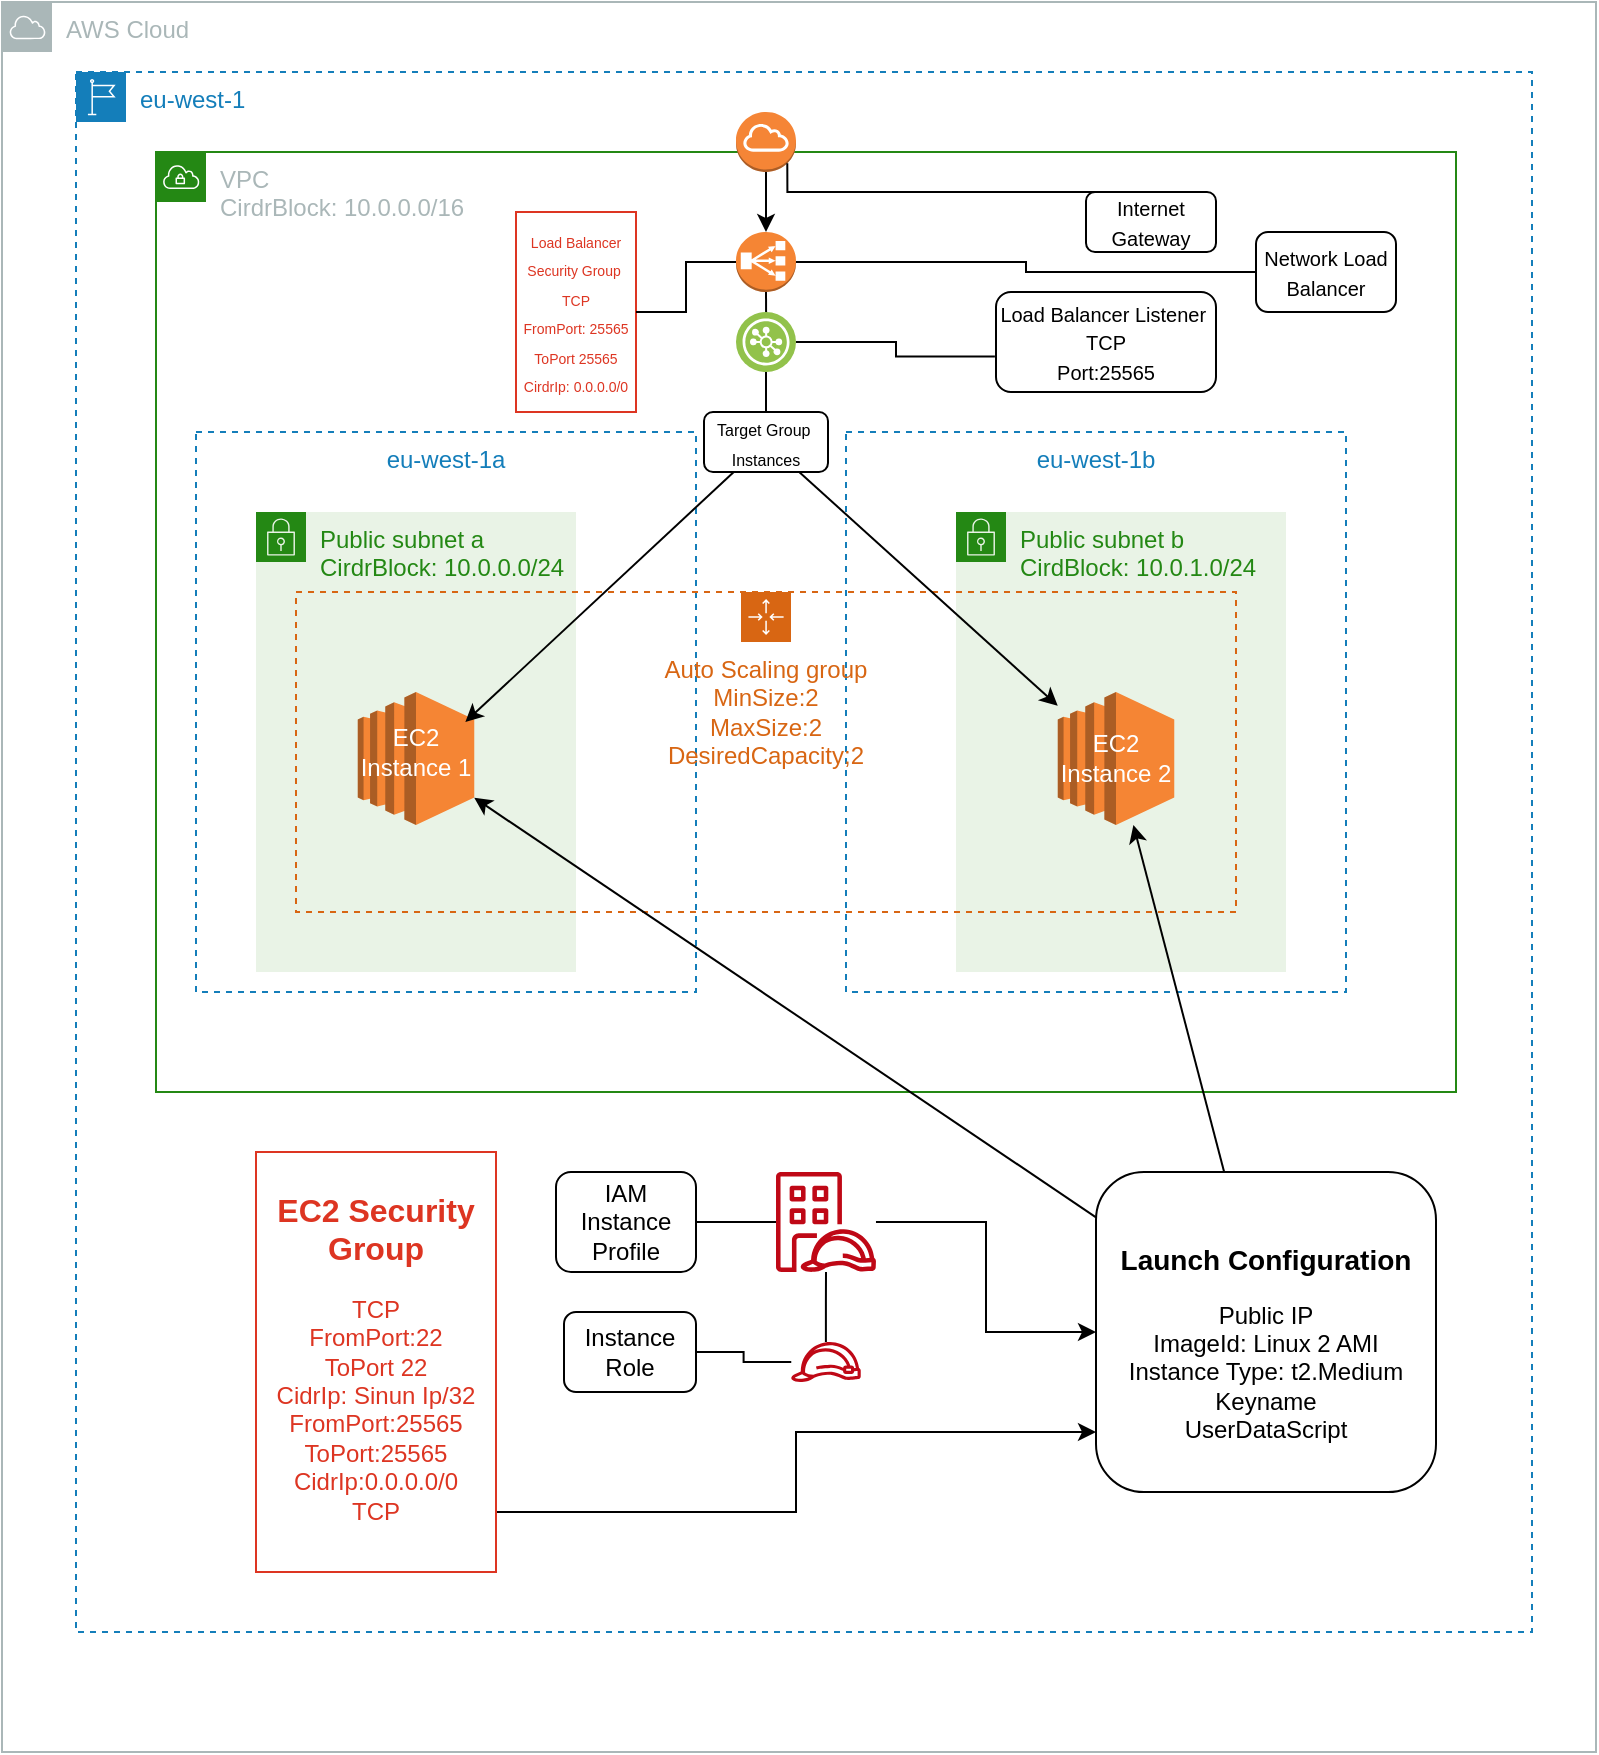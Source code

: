 <mxfile version="21.2.8" type="device">
  <diagram name="Page-1" id="Qg2OrWLeVfHGf72RMgvX">
    <mxGraphModel dx="1418" dy="828" grid="1" gridSize="10" guides="1" tooltips="1" connect="1" arrows="1" fold="1" page="1" pageScale="1" pageWidth="850" pageHeight="1100" math="0" shadow="0">
      <root>
        <mxCell id="0" />
        <mxCell id="1" parent="0" />
        <mxCell id="TAOECkfaEL6i9ALzN40c-16" value="VPC&lt;br&gt;CirdrBlock: 10.0.0.0/16&lt;br&gt;" style="points=[[0,0],[0.25,0],[0.5,0],[0.75,0],[1,0],[1,0.25],[1,0.5],[1,0.75],[1,1],[0.75,1],[0.5,1],[0.25,1],[0,1],[0,0.75],[0,0.5],[0,0.25]];outlineConnect=0;gradientColor=none;html=1;whiteSpace=wrap;fontSize=12;fontStyle=0;container=1;pointerEvents=0;collapsible=0;recursiveResize=0;shape=mxgraph.aws4.group;grIcon=mxgraph.aws4.group_vpc;strokeColor=#248814;fillColor=none;verticalAlign=top;align=left;spacingLeft=30;fontColor=#AAB7B8;dashed=0;" parent="1" vertex="1">
          <mxGeometry x="120" y="110" width="650" height="470" as="geometry" />
        </mxCell>
        <mxCell id="TAOECkfaEL6i9ALzN40c-14" value="" style="outlineConnect=0;dashed=0;verticalLabelPosition=bottom;verticalAlign=top;align=center;html=1;shape=mxgraph.aws3.internet_gateway;fillColor=#F58536;gradientColor=none;" parent="TAOECkfaEL6i9ALzN40c-16" vertex="1">
          <mxGeometry x="290" y="-20" width="30" height="30" as="geometry" />
        </mxCell>
        <mxCell id="TAOECkfaEL6i9ALzN40c-15" value="AWS Cloud" style="sketch=0;outlineConnect=0;gradientColor=none;html=1;whiteSpace=wrap;fontSize=12;fontStyle=0;shape=mxgraph.aws4.group;grIcon=mxgraph.aws4.group_aws_cloud;strokeColor=#AAB7B8;fillColor=none;verticalAlign=top;align=left;spacingLeft=30;fontColor=#AAB7B8;dashed=0;" parent="TAOECkfaEL6i9ALzN40c-16" vertex="1">
          <mxGeometry x="-77" y="-75" width="797" height="875" as="geometry" />
        </mxCell>
        <mxCell id="hLm-mik7qU94iCeDtOBD-51" value="&lt;font style=&quot;font-size: 10px;&quot;&gt;Internet Gateway&lt;/font&gt;" style="rounded=1;whiteSpace=wrap;html=1;" parent="TAOECkfaEL6i9ALzN40c-16" vertex="1">
          <mxGeometry x="465" y="20" width="65" height="30" as="geometry" />
        </mxCell>
        <mxCell id="hLm-mik7qU94iCeDtOBD-52" style="rounded=0;orthogonalLoop=1;jettySize=auto;html=1;exitX=0.855;exitY=0.855;exitDx=0;exitDy=0;exitPerimeter=0;entryX=0.5;entryY=0;entryDx=0;entryDy=0;endArrow=none;endFill=0;edgeStyle=orthogonalEdgeStyle;" parent="TAOECkfaEL6i9ALzN40c-16" source="TAOECkfaEL6i9ALzN40c-14" target="hLm-mik7qU94iCeDtOBD-51" edge="1">
          <mxGeometry relative="1" as="geometry">
            <Array as="points">
              <mxPoint x="316" y="20" />
              <mxPoint x="512" y="20" />
            </Array>
          </mxGeometry>
        </mxCell>
        <mxCell id="hLm-mik7qU94iCeDtOBD-49" value="&lt;font style=&quot;font-size: 10px;&quot;&gt;Network Load Balancer&lt;/font&gt;" style="rounded=1;whiteSpace=wrap;html=1;" parent="TAOECkfaEL6i9ALzN40c-16" vertex="1">
          <mxGeometry x="550" y="40" width="70" height="40" as="geometry" />
        </mxCell>
        <mxCell id="hLm-mik7qU94iCeDtOBD-59" value="&lt;font style=&quot;font-size: 10px;&quot;&gt;Load Balancer Listener&amp;nbsp;&lt;br&gt;TCP&lt;br&gt;Port:25565&lt;/font&gt;" style="rounded=1;whiteSpace=wrap;html=1;" parent="TAOECkfaEL6i9ALzN40c-16" vertex="1">
          <mxGeometry x="420" y="70" width="110" height="50" as="geometry" />
        </mxCell>
        <mxCell id="tNkIRCQnFnOYSSBwR71c-4" style="edgeStyle=orthogonalEdgeStyle;rounded=0;orthogonalLoop=1;jettySize=auto;html=1;" parent="TAOECkfaEL6i9ALzN40c-16" source="hLm-mik7qU94iCeDtOBD-61" target="hLm-mik7qU94iCeDtOBD-65" edge="1">
          <mxGeometry relative="1" as="geometry">
            <Array as="points">
              <mxPoint x="320" y="680" />
              <mxPoint x="320" y="640" />
            </Array>
          </mxGeometry>
        </mxCell>
        <mxCell id="hLm-mik7qU94iCeDtOBD-61" value="&lt;h2 style=&quot;font-size: 16px;&quot;&gt;&lt;font style=&quot;font-size: 16px;&quot;&gt;EC2 Security Group&lt;/font&gt;&lt;/h2&gt;TCP&lt;br&gt;FromPort:22&lt;br&gt;ToPort 22&lt;br&gt;CidrIp: Sinun Ip/32&lt;br&gt;FromPort:25565&lt;br&gt;ToPort:25565&lt;br&gt;CidrIp:0.0.0.0/0&lt;br&gt;TCP" style="fillColor=none;strokeColor=#DD3522;verticalAlign=top;fontStyle=0;fontColor=#DD3522;whiteSpace=wrap;html=1;" parent="TAOECkfaEL6i9ALzN40c-16" vertex="1">
          <mxGeometry x="50" y="500" width="120" height="210" as="geometry" />
        </mxCell>
        <mxCell id="hLm-mik7qU94iCeDtOBD-65" value="&lt;h2 style=&quot;font-size: 14px;&quot;&gt;&lt;font style=&quot;font-size: 14px;&quot;&gt;Launch Configuration&lt;/font&gt;&lt;/h2&gt;Public IP&lt;br&gt;ImageId: Linux 2 AMI&lt;br&gt;Instance Type: t2.Medium&lt;br&gt;Keyname&lt;br&gt;UserDataScript" style="rounded=1;whiteSpace=wrap;html=1;" parent="TAOECkfaEL6i9ALzN40c-16" vertex="1">
          <mxGeometry x="470" y="510" width="170" height="160" as="geometry" />
        </mxCell>
        <mxCell id="tNkIRCQnFnOYSSBwR71c-3" style="edgeStyle=orthogonalEdgeStyle;rounded=0;orthogonalLoop=1;jettySize=auto;html=1;" parent="TAOECkfaEL6i9ALzN40c-16" source="hLm-mik7qU94iCeDtOBD-3" target="hLm-mik7qU94iCeDtOBD-65" edge="1">
          <mxGeometry relative="1" as="geometry" />
        </mxCell>
        <mxCell id="hLm-mik7qU94iCeDtOBD-3" value="" style="sketch=0;outlineConnect=0;fontColor=#232F3E;gradientColor=none;fillColor=#BF0816;strokeColor=none;dashed=0;verticalLabelPosition=bottom;verticalAlign=top;align=center;html=1;fontSize=12;fontStyle=0;aspect=fixed;pointerEvents=1;shape=mxgraph.aws4.identity_access_management_iam_roles_anywhere;" parent="TAOECkfaEL6i9ALzN40c-16" vertex="1">
          <mxGeometry x="310" y="510" width="50" height="50" as="geometry" />
        </mxCell>
        <mxCell id="hLm-mik7qU94iCeDtOBD-13" style="rounded=0;orthogonalLoop=1;jettySize=auto;html=1;endArrow=none;endFill=0;" parent="TAOECkfaEL6i9ALzN40c-16" source="hLm-mik7qU94iCeDtOBD-76" target="hLm-mik7qU94iCeDtOBD-3" edge="1">
          <mxGeometry relative="1" as="geometry">
            <mxPoint x="274" y="535" as="sourcePoint" />
          </mxGeometry>
        </mxCell>
        <mxCell id="hLm-mik7qU94iCeDtOBD-75" value="Instance Role" style="rounded=1;whiteSpace=wrap;html=1;" parent="TAOECkfaEL6i9ALzN40c-16" vertex="1">
          <mxGeometry x="204" y="580" width="66" height="40" as="geometry" />
        </mxCell>
        <mxCell id="hLm-mik7qU94iCeDtOBD-76" value="IAM Instance Profile" style="rounded=1;whiteSpace=wrap;html=1;" parent="TAOECkfaEL6i9ALzN40c-16" vertex="1">
          <mxGeometry x="200" y="510" width="70" height="50" as="geometry" />
        </mxCell>
        <mxCell id="hLm-mik7qU94iCeDtOBD-53" value="&lt;font style=&quot;font-size: 7px;&quot;&gt;Load Balancer Security Group&amp;nbsp;&lt;br&gt;TCP&lt;br&gt;FromPort: 25565&lt;br&gt;ToPort 25565&lt;br&gt;CirdrIp: 0.0.0.0/0&lt;br&gt;&lt;br&gt;&lt;/font&gt;" style="fillColor=none;strokeColor=#DD3522;verticalAlign=top;fontStyle=0;fontColor=#DD3522;whiteSpace=wrap;html=1;" parent="TAOECkfaEL6i9ALzN40c-16" vertex="1">
          <mxGeometry x="180" y="30" width="60" height="100" as="geometry" />
        </mxCell>
        <mxCell id="TAOECkfaEL6i9ALzN40c-17" value="eu-west-1" style="points=[[0,0],[0.25,0],[0.5,0],[0.75,0],[1,0],[1,0.25],[1,0.5],[1,0.75],[1,1],[0.75,1],[0.5,1],[0.25,1],[0,1],[0,0.75],[0,0.5],[0,0.25]];outlineConnect=0;gradientColor=none;html=1;whiteSpace=wrap;fontSize=12;fontStyle=0;container=1;pointerEvents=0;collapsible=0;recursiveResize=0;shape=mxgraph.aws4.group;grIcon=mxgraph.aws4.group_region;strokeColor=#147EBA;fillColor=none;verticalAlign=top;align=left;spacingLeft=30;fontColor=#147EBA;dashed=1;" parent="1" vertex="1">
          <mxGeometry x="80" y="70" width="728" height="780" as="geometry" />
        </mxCell>
        <mxCell id="TAOECkfaEL6i9ALzN40c-18" value="eu-west-1a" style="fillColor=none;strokeColor=#147EBA;dashed=1;verticalAlign=top;fontStyle=0;fontColor=#147EBA;whiteSpace=wrap;html=1;" parent="TAOECkfaEL6i9ALzN40c-17" vertex="1">
          <mxGeometry x="60" y="180" width="250" height="280" as="geometry" />
        </mxCell>
        <mxCell id="hLm-mik7qU94iCeDtOBD-40" style="edgeStyle=orthogonalEdgeStyle;rounded=0;orthogonalLoop=1;jettySize=auto;html=1;exitX=0.5;exitY=1;exitDx=0;exitDy=0;exitPerimeter=0;entryX=0.502;entryY=0.053;entryDx=0;entryDy=0;entryPerimeter=0;endArrow=none;endFill=0;" parent="TAOECkfaEL6i9ALzN40c-17" source="TAOECkfaEL6i9ALzN40c-11" target="hLm-mik7qU94iCeDtOBD-28" edge="1">
          <mxGeometry relative="1" as="geometry" />
        </mxCell>
        <mxCell id="TAOECkfaEL6i9ALzN40c-11" value="" style="outlineConnect=0;dashed=0;verticalLabelPosition=bottom;verticalAlign=top;align=center;html=1;shape=mxgraph.aws3.classic_load_balancer;fillColor=#F58534;gradientColor=none;" parent="TAOECkfaEL6i9ALzN40c-17" vertex="1">
          <mxGeometry x="330" y="80" width="30" height="30" as="geometry" />
        </mxCell>
        <mxCell id="TAOECkfaEL6i9ALzN40c-8" value="Public subnet a&lt;br&gt;CirdrBlock: 10.0.0.0/24" style="points=[[0,0],[0.25,0],[0.5,0],[0.75,0],[1,0],[1,0.25],[1,0.5],[1,0.75],[1,1],[0.75,1],[0.5,1],[0.25,1],[0,1],[0,0.75],[0,0.5],[0,0.25]];outlineConnect=0;gradientColor=none;html=1;whiteSpace=wrap;fontSize=12;fontStyle=0;container=1;pointerEvents=0;collapsible=0;recursiveResize=0;shape=mxgraph.aws4.group;grIcon=mxgraph.aws4.group_security_group;grStroke=0;strokeColor=#248814;fillColor=#E9F3E6;verticalAlign=top;align=left;spacingLeft=30;fontColor=#248814;dashed=0;" parent="TAOECkfaEL6i9ALzN40c-17" vertex="1">
          <mxGeometry x="90" y="220" width="160" height="230" as="geometry" />
        </mxCell>
        <mxCell id="TAOECkfaEL6i9ALzN40c-9" value="" style="outlineConnect=0;dashed=0;verticalLabelPosition=bottom;verticalAlign=top;align=center;html=1;shape=mxgraph.aws3.ec2;fillColor=#F58534;gradientColor=none;" parent="TAOECkfaEL6i9ALzN40c-17" vertex="1">
          <mxGeometry x="140.88" y="310" width="58.25" height="66.5" as="geometry" />
        </mxCell>
        <mxCell id="hLm-mik7qU94iCeDtOBD-48" style="edgeStyle=orthogonalEdgeStyle;rounded=0;orthogonalLoop=1;jettySize=auto;html=1;entryX=0.5;entryY=0;entryDx=0;entryDy=0;endArrow=none;endFill=0;" parent="TAOECkfaEL6i9ALzN40c-17" source="hLm-mik7qU94iCeDtOBD-28" target="hLm-mik7qU94iCeDtOBD-44" edge="1">
          <mxGeometry relative="1" as="geometry" />
        </mxCell>
        <mxCell id="hLm-mik7qU94iCeDtOBD-28" value="" style="image;aspect=fixed;perimeter=ellipsePerimeter;html=1;align=center;shadow=0;dashed=0;fontColor=#4277BB;labelBackgroundColor=default;fontSize=12;spacingTop=3;image=img/lib/ibm/vpc/LoadBalancerListener.svg;" parent="TAOECkfaEL6i9ALzN40c-17" vertex="1">
          <mxGeometry x="330" y="120" width="30" height="30" as="geometry" />
        </mxCell>
        <mxCell id="hLm-mik7qU94iCeDtOBD-44" value="&lt;font style=&quot;font-size: 8px;&quot;&gt;Target Group&amp;nbsp;&lt;br&gt;Instances&lt;br&gt;&lt;/font&gt;" style="rounded=1;whiteSpace=wrap;html=1;" parent="TAOECkfaEL6i9ALzN40c-17" vertex="1">
          <mxGeometry x="314" y="170" width="62" height="30" as="geometry" />
        </mxCell>
        <mxCell id="TAOECkfaEL6i9ALzN40c-19" value="eu-west-1b" style="fillColor=none;strokeColor=#147EBA;dashed=1;verticalAlign=top;fontStyle=0;fontColor=#147EBA;whiteSpace=wrap;html=1;" parent="1" vertex="1">
          <mxGeometry x="465" y="250" width="250" height="280" as="geometry" />
        </mxCell>
        <mxCell id="TAOECkfaEL6i9ALzN40c-21" value="Public subnet b&lt;br&gt;CirdBlock: 10.0.1.0/24" style="points=[[0,0],[0.25,0],[0.5,0],[0.75,0],[1,0],[1,0.25],[1,0.5],[1,0.75],[1,1],[0.75,1],[0.5,1],[0.25,1],[0,1],[0,0.75],[0,0.5],[0,0.25]];outlineConnect=0;gradientColor=none;html=1;whiteSpace=wrap;fontSize=12;fontStyle=0;container=1;pointerEvents=0;collapsible=0;recursiveResize=0;shape=mxgraph.aws4.group;grIcon=mxgraph.aws4.group_security_group;grStroke=0;strokeColor=#248814;fillColor=#E9F3E6;verticalAlign=top;align=left;spacingLeft=30;fontColor=#248814;dashed=0;" parent="1" vertex="1">
          <mxGeometry x="520" y="290" width="165" height="230" as="geometry" />
        </mxCell>
        <mxCell id="TAOECkfaEL6i9ALzN40c-29" style="edgeStyle=orthogonalEdgeStyle;rounded=0;orthogonalLoop=1;jettySize=auto;html=1;endArrow=classic;endFill=1;" parent="1" source="TAOECkfaEL6i9ALzN40c-14" target="TAOECkfaEL6i9ALzN40c-11" edge="1">
          <mxGeometry relative="1" as="geometry" />
        </mxCell>
        <mxCell id="TAOECkfaEL6i9ALzN40c-38" value="Auto Scaling group&lt;br&gt;MinSize:2&lt;br&gt;MaxSize:2&lt;br&gt;DesiredCapacity;2" style="points=[[0,0],[0.25,0],[0.5,0],[0.75,0],[1,0],[1,0.25],[1,0.5],[1,0.75],[1,1],[0.75,1],[0.5,1],[0.25,1],[0,1],[0,0.75],[0,0.5],[0,0.25]];outlineConnect=0;gradientColor=none;html=1;whiteSpace=wrap;fontSize=12;fontStyle=0;container=1;pointerEvents=0;collapsible=0;recursiveResize=0;shape=mxgraph.aws4.groupCenter;grIcon=mxgraph.aws4.group_auto_scaling_group;grStroke=1;strokeColor=#D86613;fillColor=none;verticalAlign=top;align=center;fontColor=#D86613;dashed=1;spacingTop=25;" parent="1" vertex="1">
          <mxGeometry x="190" y="330" width="470" height="160" as="geometry" />
        </mxCell>
        <mxCell id="TAOECkfaEL6i9ALzN40c-23" value="" style="outlineConnect=0;dashed=0;verticalLabelPosition=bottom;verticalAlign=top;align=center;html=1;shape=mxgraph.aws3.ec2;fillColor=#F58534;gradientColor=none;" parent="TAOECkfaEL6i9ALzN40c-38" vertex="1">
          <mxGeometry x="380.88" y="50" width="58.25" height="66.5" as="geometry" />
        </mxCell>
        <mxCell id="hLm-mik7qU94iCeDtOBD-10" value="&lt;font color=&quot;#ffffff&quot;&gt;EC2 Instance 2&lt;/font&gt;" style="text;html=1;strokeColor=none;fillColor=none;align=center;verticalAlign=middle;whiteSpace=wrap;rounded=0;" parent="TAOECkfaEL6i9ALzN40c-38" vertex="1">
          <mxGeometry x="380" y="68.25" width="60" height="30" as="geometry" />
        </mxCell>
        <mxCell id="hLm-mik7qU94iCeDtOBD-8" value="&lt;font color=&quot;#ffffff&quot;&gt;EC2 Instance 1&lt;/font&gt;" style="text;html=1;strokeColor=none;fillColor=none;align=center;verticalAlign=middle;whiteSpace=wrap;rounded=0;" parent="TAOECkfaEL6i9ALzN40c-38" vertex="1">
          <mxGeometry x="30" y="65" width="60" height="30" as="geometry" />
        </mxCell>
        <mxCell id="hLm-mik7qU94iCeDtOBD-50" style="edgeStyle=orthogonalEdgeStyle;rounded=0;orthogonalLoop=1;jettySize=auto;html=1;entryX=0;entryY=0.5;entryDx=0;entryDy=0;endArrow=none;endFill=0;" parent="1" source="TAOECkfaEL6i9ALzN40c-11" target="hLm-mik7qU94iCeDtOBD-49" edge="1">
          <mxGeometry relative="1" as="geometry" />
        </mxCell>
        <mxCell id="hLm-mik7qU94iCeDtOBD-60" style="edgeStyle=orthogonalEdgeStyle;rounded=0;orthogonalLoop=1;jettySize=auto;html=1;entryX=-0.005;entryY=0.645;entryDx=0;entryDy=0;entryPerimeter=0;endArrow=none;endFill=0;" parent="1" source="hLm-mik7qU94iCeDtOBD-28" target="hLm-mik7qU94iCeDtOBD-59" edge="1">
          <mxGeometry relative="1" as="geometry" />
        </mxCell>
        <mxCell id="hLm-mik7qU94iCeDtOBD-71" value="" style="sketch=0;outlineConnect=0;fontColor=#232F3E;gradientColor=none;fillColor=#BF0816;strokeColor=none;dashed=0;verticalLabelPosition=bottom;verticalAlign=top;align=center;html=1;fontSize=12;fontStyle=0;aspect=fixed;pointerEvents=1;shape=mxgraph.aws4.role;" parent="1" vertex="1">
          <mxGeometry x="437.27" y="705" width="35.45" height="20" as="geometry" />
        </mxCell>
        <mxCell id="hLm-mik7qU94iCeDtOBD-72" value="" style="edgeStyle=orthogonalEdgeStyle;rounded=0;orthogonalLoop=1;jettySize=auto;html=1;endArrow=none;endFill=0;" parent="1" source="hLm-mik7qU94iCeDtOBD-71" target="hLm-mik7qU94iCeDtOBD-3" edge="1">
          <mxGeometry relative="1" as="geometry" />
        </mxCell>
        <mxCell id="hLm-mik7qU94iCeDtOBD-74" style="edgeStyle=orthogonalEdgeStyle;rounded=0;orthogonalLoop=1;jettySize=auto;html=1;endArrow=none;endFill=0;" parent="1" source="hLm-mik7qU94iCeDtOBD-75" target="hLm-mik7qU94iCeDtOBD-71" edge="1">
          <mxGeometry relative="1" as="geometry">
            <mxPoint x="400" y="715.043" as="sourcePoint" />
          </mxGeometry>
        </mxCell>
        <mxCell id="hLm-mik7qU94iCeDtOBD-58" style="edgeStyle=orthogonalEdgeStyle;rounded=0;orthogonalLoop=1;jettySize=auto;html=1;entryX=1;entryY=0.5;entryDx=0;entryDy=0;endArrow=none;endFill=0;" parent="1" source="TAOECkfaEL6i9ALzN40c-11" target="hLm-mik7qU94iCeDtOBD-53" edge="1">
          <mxGeometry relative="1" as="geometry" />
        </mxCell>
        <mxCell id="tNkIRCQnFnOYSSBwR71c-1" style="rounded=0;orthogonalLoop=1;jettySize=auto;html=1;" parent="1" source="hLm-mik7qU94iCeDtOBD-65" target="TAOECkfaEL6i9ALzN40c-23" edge="1">
          <mxGeometry relative="1" as="geometry" />
        </mxCell>
        <mxCell id="tNkIRCQnFnOYSSBwR71c-2" style="rounded=0;orthogonalLoop=1;jettySize=auto;html=1;" parent="1" source="hLm-mik7qU94iCeDtOBD-65" target="TAOECkfaEL6i9ALzN40c-9" edge="1">
          <mxGeometry relative="1" as="geometry" />
        </mxCell>
        <mxCell id="tNkIRCQnFnOYSSBwR71c-5" style="rounded=0;orthogonalLoop=1;jettySize=auto;html=1;entryX=0.911;entryY=0;entryDx=0;entryDy=0;entryPerimeter=0;" parent="1" source="hLm-mik7qU94iCeDtOBD-44" target="hLm-mik7qU94iCeDtOBD-8" edge="1">
          <mxGeometry relative="1" as="geometry" />
        </mxCell>
        <mxCell id="tNkIRCQnFnOYSSBwR71c-6" style="rounded=0;orthogonalLoop=1;jettySize=auto;html=1;" parent="1" source="hLm-mik7qU94iCeDtOBD-44" target="TAOECkfaEL6i9ALzN40c-23" edge="1">
          <mxGeometry relative="1" as="geometry" />
        </mxCell>
      </root>
    </mxGraphModel>
  </diagram>
</mxfile>
